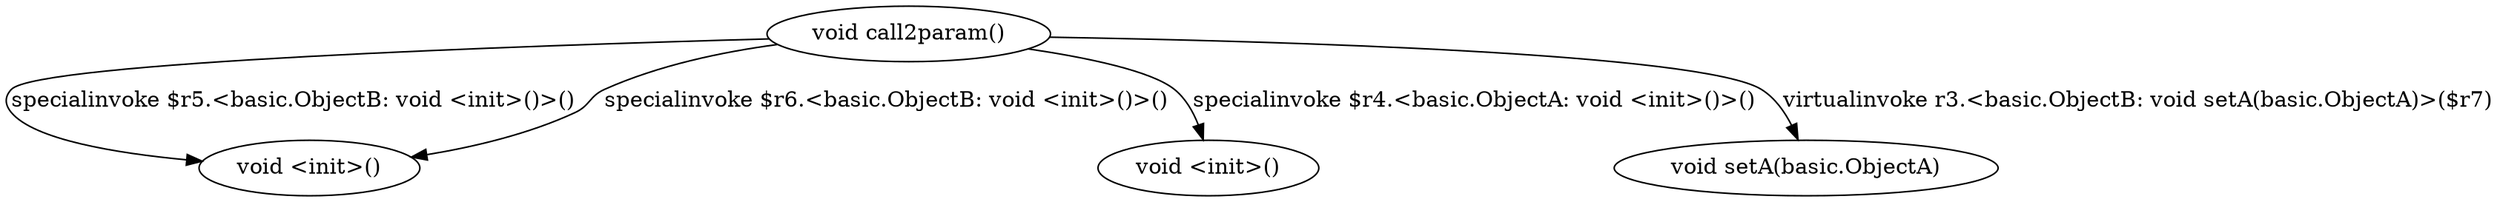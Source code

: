 digraph g {
2[label="void <init>()"]
3[label="void <init>()"]
0[label="void call2param()"]
1[label="void setA(basic.ObjectA)"]
0->1[label="virtualinvoke r3.<basic.ObjectB: void setA(basic.ObjectA)>($r7)"]
0->2[label="specialinvoke $r5.<basic.ObjectB: void <init>()>()"]
0->2[label="specialinvoke $r6.<basic.ObjectB: void <init>()>()"]
0->3[label="specialinvoke $r4.<basic.ObjectA: void <init>()>()"]
}